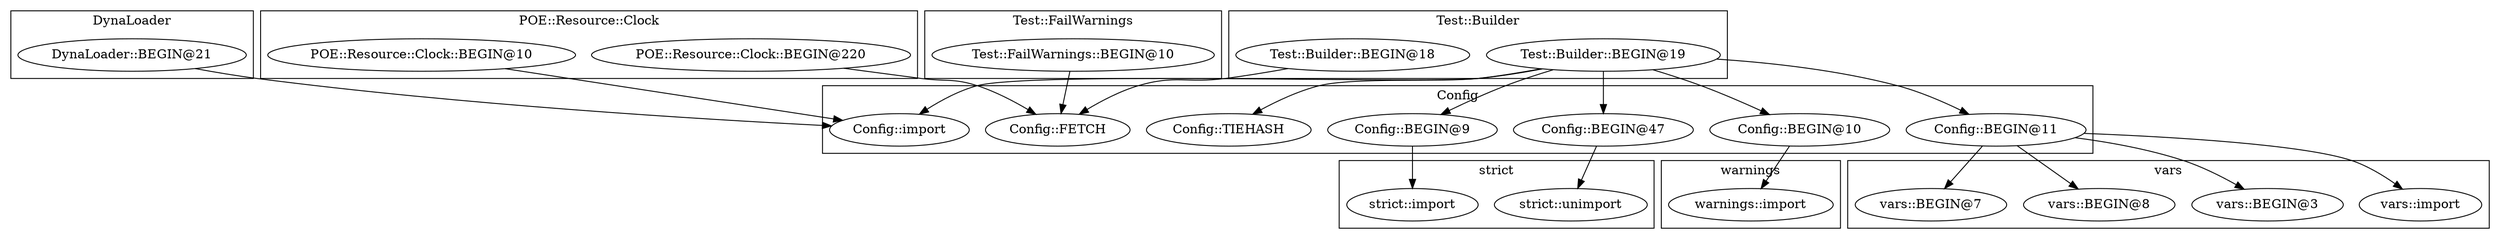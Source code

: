 digraph {
graph [overlap=false]
subgraph cluster_strict {
	label="strict";
	"strict::unimport";
	"strict::import";
}
subgraph cluster_Config {
	label="Config";
	"Config::BEGIN@47";
	"Config::BEGIN@9";
	"Config::FETCH";
	"Config::BEGIN@10";
	"Config::import";
	"Config::TIEHASH";
	"Config::BEGIN@11";
}
subgraph cluster_warnings {
	label="warnings";
	"warnings::import";
}
subgraph cluster_vars {
	label="vars";
	"vars::import";
	"vars::BEGIN@3";
	"vars::BEGIN@8";
	"vars::BEGIN@7";
}
subgraph cluster_DynaLoader {
	label="DynaLoader";
	"DynaLoader::BEGIN@21";
}
subgraph cluster_POE_Resource_Clock {
	label="POE::Resource::Clock";
	"POE::Resource::Clock::BEGIN@10";
	"POE::Resource::Clock::BEGIN@220";
}
subgraph cluster_Test_FailWarnings {
	label="Test::FailWarnings";
	"Test::FailWarnings::BEGIN@10";
}
subgraph cluster_Test_Builder {
	label="Test::Builder";
	"Test::Builder::BEGIN@19";
	"Test::Builder::BEGIN@18";
}
"Config::BEGIN@11" -> "vars::BEGIN@7";
"Config::BEGIN@11" -> "vars::import";
"Test::Builder::BEGIN@19" -> "Config::BEGIN@47";
"Test::Builder::BEGIN@19" -> "Config::BEGIN@10";
"Test::Builder::BEGIN@19" -> "Config::TIEHASH";
"Config::BEGIN@10" -> "warnings::import";
"Config::BEGIN@11" -> "vars::BEGIN@8";
"Config::BEGIN@9" -> "strict::import";
"Config::BEGIN@11" -> "vars::BEGIN@3";
"POE::Resource::Clock::BEGIN@10" -> "Config::import";
"Test::Builder::BEGIN@19" -> "Config::import";
"DynaLoader::BEGIN@21" -> "Config::import";
"Test::Builder::BEGIN@19" -> "Config::BEGIN@11";
"Test::Builder::BEGIN@18" -> "Config::FETCH";
"Test::FailWarnings::BEGIN@10" -> "Config::FETCH";
"POE::Resource::Clock::BEGIN@220" -> "Config::FETCH";
"Config::BEGIN@47" -> "strict::unimport";
"Test::Builder::BEGIN@19" -> "Config::BEGIN@9";
}
